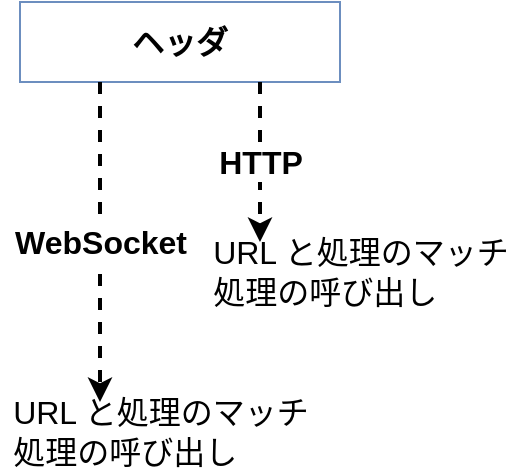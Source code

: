 <mxfile version="14.1.8" type="device"><diagram id="Am45NCZPhRKDKBlnNc4O" name="ページ1"><mxGraphModel dx="490" dy="607" grid="1" gridSize="10" guides="1" tooltips="1" connect="1" arrows="1" fold="1" page="1" pageScale="1" pageWidth="827" pageHeight="1169" math="0" shadow="0"><root><mxCell id="0"/><mxCell id="1" parent="0"/><mxCell id="FfHjsQwSf6qeL9wfGmyp-1" value="&lt;font style=&quot;font-size: 16px&quot;&gt;&lt;b&gt;ヘッダ&lt;/b&gt;&lt;/font&gt;" style="rounded=0;whiteSpace=wrap;html=1;fillColor=#FFFFFF;strokeColor=#6c8ebf;" vertex="1" parent="1"><mxGeometry x="280" y="120" width="160" height="40" as="geometry"/></mxCell><mxCell id="FfHjsQwSf6qeL9wfGmyp-6" value="" style="endArrow=classic;html=1;exitX=0.75;exitY=1;exitDx=0;exitDy=0;dashed=1;strokeWidth=2;" edge="1" parent="1" source="FfHjsQwSf6qeL9wfGmyp-1"><mxGeometry relative="1" as="geometry"><mxPoint x="400" y="170" as="sourcePoint"/><mxPoint x="400" y="240" as="targetPoint"/></mxGeometry></mxCell><mxCell id="FfHjsQwSf6qeL9wfGmyp-7" value="&lt;font style=&quot;font-size: 16px&quot;&gt;&lt;b&gt;HTTP&lt;/b&gt;&lt;/font&gt;" style="edgeLabel;resizable=0;html=1;align=center;verticalAlign=middle;" connectable="0" vertex="1" parent="FfHjsQwSf6qeL9wfGmyp-6"><mxGeometry relative="1" as="geometry"/></mxCell><mxCell id="FfHjsQwSf6qeL9wfGmyp-8" value="" style="endArrow=classic;html=1;exitX=0.25;exitY=1;exitDx=0;exitDy=0;dashed=1;strokeWidth=2;" edge="1" parent="1" source="FfHjsQwSf6qeL9wfGmyp-1"><mxGeometry relative="1" as="geometry"><mxPoint x="290" y="162" as="sourcePoint"/><mxPoint x="320" y="320" as="targetPoint"/></mxGeometry></mxCell><mxCell id="FfHjsQwSf6qeL9wfGmyp-9" value="&lt;font style=&quot;font-size: 16px&quot;&gt;&lt;b&gt;WebSocket&lt;/b&gt;&lt;/font&gt;" style="edgeLabel;resizable=0;html=1;align=center;verticalAlign=middle;" connectable="0" vertex="1" parent="FfHjsQwSf6qeL9wfGmyp-8"><mxGeometry relative="1" as="geometry"/></mxCell><mxCell id="FfHjsQwSf6qeL9wfGmyp-11" value="&lt;font style=&quot;font-size: 16px&quot;&gt;URL と処理のマッチ&lt;br&gt;&lt;/font&gt;&lt;div style=&quot;text-align: left ; font-size: 16px&quot;&gt;&lt;font style=&quot;font-size: 16px&quot;&gt;処理の呼び出し&lt;/font&gt;&lt;/div&gt;" style="text;html=1;align=center;verticalAlign=middle;resizable=0;points=[];autosize=1;" vertex="1" parent="1"><mxGeometry x="370" y="240" width="160" height="30" as="geometry"/></mxCell><mxCell id="FfHjsQwSf6qeL9wfGmyp-19" value="&lt;font style=&quot;font-size: 16px&quot;&gt;URL と処理のマッチ&lt;br&gt;&lt;/font&gt;&lt;div style=&quot;text-align: left ; font-size: 16px&quot;&gt;&lt;font style=&quot;font-size: 16px&quot;&gt;処理の呼び出し&lt;/font&gt;&lt;/div&gt;" style="text;html=1;align=center;verticalAlign=middle;resizable=0;points=[];autosize=1;" vertex="1" parent="1"><mxGeometry x="270" y="320" width="160" height="30" as="geometry"/></mxCell></root></mxGraphModel></diagram></mxfile>